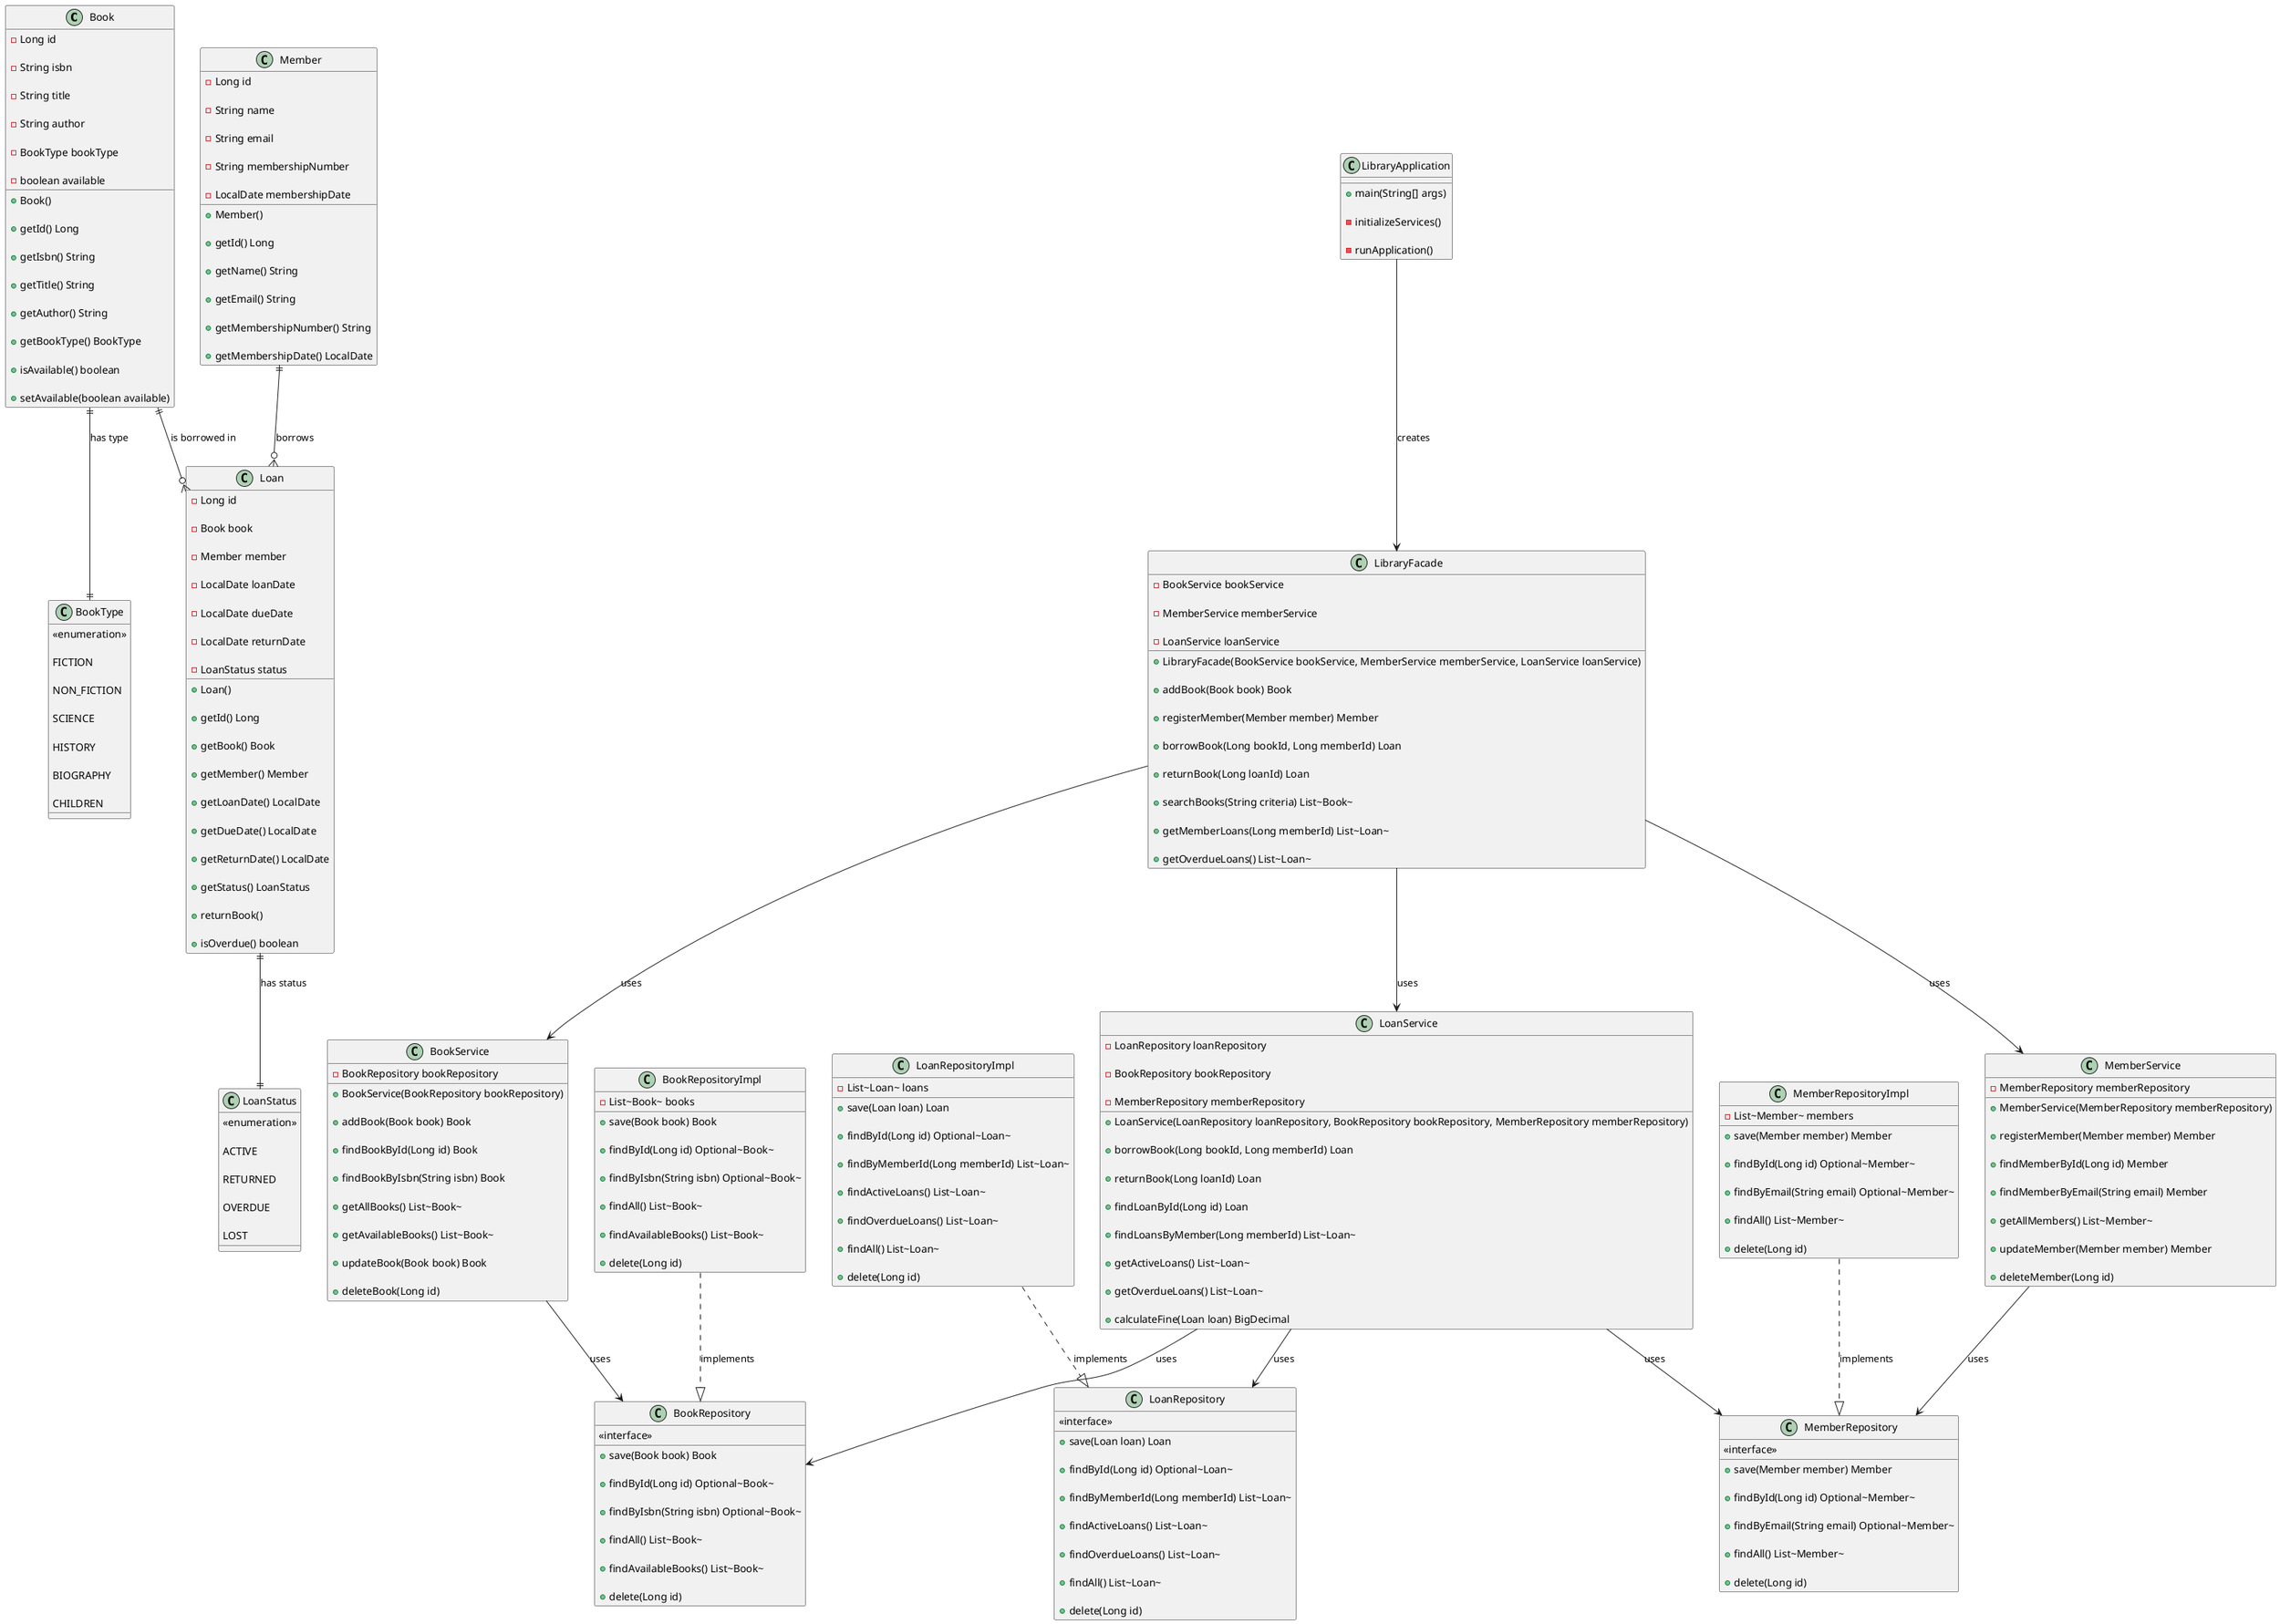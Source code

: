 @startuml

    class Book {

        -Long id

        -String isbn

        -String title

        -String author

        -BookType bookType

        -boolean available

        +Book()

        +getId() Long

        +getIsbn() String

        +getTitle() String

        +getAuthor() String

        +getBookType() BookType

        +isAvailable() boolean

        +setAvailable(boolean available)

    }

    class Member {

        -Long id

        -String name

        -String email

        -String membershipNumber

        -LocalDate membershipDate

        +Member()

        +getId() Long

        +getName() String

        +getEmail() String

        +getMembershipNumber() String

        +getMembershipDate() LocalDate

    }

    class Loan {

        -Long id

        -Book book

        -Member member

        -LocalDate loanDate

        -LocalDate dueDate

        -LocalDate returnDate

        -LoanStatus status

        +Loan()

        +getId() Long

        +getBook() Book

        +getMember() Member

        +getLoanDate() LocalDate

        +getDueDate() LocalDate

        +getReturnDate() LocalDate

        +getStatus() LoanStatus

        +returnBook()

        +isOverdue() boolean

    }

    class BookType {
<<enumeration>>

        FICTION

        NON_FICTION

        SCIENCE

        HISTORY

        BIOGRAPHY

        CHILDREN

    }

    class LoanStatus {
<<enumeration>>

        ACTIVE

        RETURNED

        OVERDUE

        LOST

    }

    class BookRepository {
<<interface>>

        +save(Book book) Book

        +findById(Long id) Optional~Book~

        +findByIsbn(String isbn) Optional~Book~

        +findAll() List~Book~

        +findAvailableBooks() List~Book~

        +delete(Long id)

    }

    class MemberRepository {
<<interface>>

        +save(Member member) Member

        +findById(Long id) Optional~Member~

        +findByEmail(String email) Optional~Member~

        +findAll() List~Member~

        +delete(Long id)

    }

    class LoanRepository {
<<interface>>

        +save(Loan loan) Loan

        +findById(Long id) Optional~Loan~

        +findByMemberId(Long memberId) List~Loan~

        +findActiveLoans() List~Loan~

        +findOverdueLoans() List~Loan~

        +findAll() List~Loan~

        +delete(Long id)

    }

    class BookRepositoryImpl {

        -List~Book~ books

        +save(Book book) Book

        +findById(Long id) Optional~Book~

        +findByIsbn(String isbn) Optional~Book~

        +findAll() List~Book~

        +findAvailableBooks() List~Book~

        +delete(Long id)

    }

    class MemberRepositoryImpl {

        -List~Member~ members

        +save(Member member) Member

        +findById(Long id) Optional~Member~

        +findByEmail(String email) Optional~Member~

        +findAll() List~Member~

        +delete(Long id)

    }

    class LoanRepositoryImpl {

        -List~Loan~ loans

        +save(Loan loan) Loan

        +findById(Long id) Optional~Loan~

        +findByMemberId(Long memberId) List~Loan~

        +findActiveLoans() List~Loan~

        +findOverdueLoans() List~Loan~

        +findAll() List~Loan~

        +delete(Long id)

    }



    class BookService {

        -BookRepository bookRepository

        +BookService(BookRepository bookRepository)

        +addBook(Book book) Book

        +findBookById(Long id) Book

        +findBookByIsbn(String isbn) Book

        +getAllBooks() List~Book~

        +getAvailableBooks() List~Book~

        +updateBook(Book book) Book

        +deleteBook(Long id)

    }

    class MemberService {

        -MemberRepository memberRepository

        +MemberService(MemberRepository memberRepository)

        +registerMember(Member member) Member

        +findMemberById(Long id) Member

        +findMemberByEmail(String email) Member

        +getAllMembers() List~Member~

        +updateMember(Member member) Member

        +deleteMember(Long id)

    }

    class LoanService {

        -LoanRepository loanRepository

        -BookRepository bookRepository

        -MemberRepository memberRepository

        +LoanService(LoanRepository loanRepository, BookRepository bookRepository, MemberRepository memberRepository)

        +borrowBook(Long bookId, Long memberId) Loan

        +returnBook(Long loanId) Loan

        +findLoanById(Long id) Loan

        +findLoansByMember(Long memberId) List~Loan~

        +getActiveLoans() List~Loan~

        +getOverdueLoans() List~Loan~

        +calculateFine(Loan loan) BigDecimal

    }


    class LibraryFacade {

        -BookService bookService

        -MemberService memberService

        -LoanService loanService

        +LibraryFacade(BookService bookService, MemberService memberService, LoanService loanService)

        +addBook(Book book) Book

        +registerMember(Member member) Member

        +borrowBook(Long bookId, Long memberId) Loan

        +returnBook(Long loanId) Loan

        +searchBooks(String criteria) List~Book~

        +getMemberLoans(Long memberId) List~Loan~

        +getOverdueLoans() List~Loan~

    }


    class LibraryApplication {

        +main(String[] args)

        -initializeServices()

        -runApplication()

    }


    Book ||--o{ Loan : "is borrowed in"

    Member ||--o{ Loan : "borrows"

    Book ||--|| BookType : "has type"

    Loan ||--|| LoanStatus : "has status"

    BookRepositoryImpl ..|> BookRepository : implements

    MemberRepositoryImpl ..|> MemberRepository : implements

    LoanRepositoryImpl ..|> LoanRepository : implements

    BookService --> BookRepository : uses

    MemberService --> MemberRepository : uses

    LoanService --> LoanRepository : uses

    LoanService --> BookRepository : uses

    LoanService --> MemberRepository : uses

    LibraryFacade --> BookService : uses

    LibraryFacade --> MemberService : uses

    LibraryFacade --> LoanService : uses

    LibraryApplication --> LibraryFacade : creates


@enduml